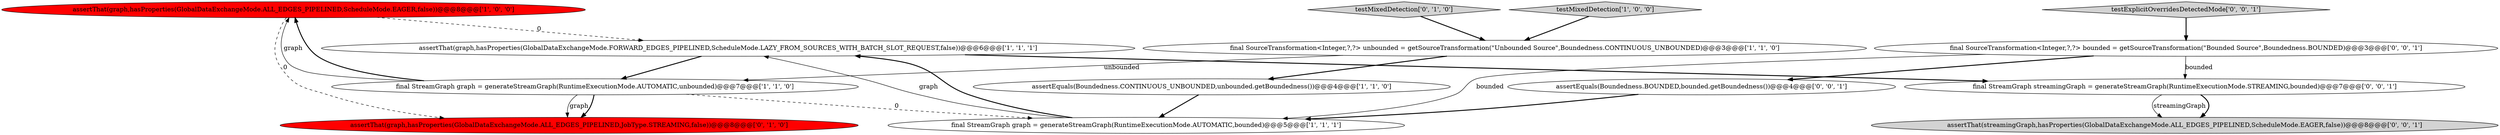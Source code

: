 digraph {
8 [style = filled, label = "assertThat(graph,hasProperties(GlobalDataExchangeMode.ALL_EDGES_PIPELINED,JobType.STREAMING,false))@@@8@@@['0', '1', '0']", fillcolor = red, shape = ellipse image = "AAA1AAABBB2BBB"];
13 [style = filled, label = "final SourceTransformation<Integer,?,?> bounded = getSourceTransformation(\"Bounded Source\",Boundedness.BOUNDED)@@@3@@@['0', '0', '1']", fillcolor = white, shape = ellipse image = "AAA0AAABBB3BBB"];
5 [style = filled, label = "assertThat(graph,hasProperties(GlobalDataExchangeMode.ALL_EDGES_PIPELINED,ScheduleMode.EAGER,false))@@@8@@@['1', '0', '0']", fillcolor = red, shape = ellipse image = "AAA1AAABBB1BBB"];
9 [style = filled, label = "assertThat(streamingGraph,hasProperties(GlobalDataExchangeMode.ALL_EDGES_PIPELINED,ScheduleMode.EAGER,false))@@@8@@@['0', '0', '1']", fillcolor = lightgray, shape = ellipse image = "AAA0AAABBB3BBB"];
3 [style = filled, label = "assertEquals(Boundedness.CONTINUOUS_UNBOUNDED,unbounded.getBoundedness())@@@4@@@['1', '1', '0']", fillcolor = white, shape = ellipse image = "AAA0AAABBB1BBB"];
0 [style = filled, label = "final StreamGraph graph = generateStreamGraph(RuntimeExecutionMode.AUTOMATIC,bounded)@@@5@@@['1', '1', '1']", fillcolor = white, shape = ellipse image = "AAA0AAABBB1BBB"];
6 [style = filled, label = "assertThat(graph,hasProperties(GlobalDataExchangeMode.FORWARD_EDGES_PIPELINED,ScheduleMode.LAZY_FROM_SOURCES_WITH_BATCH_SLOT_REQUEST,false))@@@6@@@['1', '1', '1']", fillcolor = white, shape = ellipse image = "AAA0AAABBB1BBB"];
2 [style = filled, label = "final SourceTransformation<Integer,?,?> unbounded = getSourceTransformation(\"Unbounded Source\",Boundedness.CONTINUOUS_UNBOUNDED)@@@3@@@['1', '1', '0']", fillcolor = white, shape = ellipse image = "AAA0AAABBB1BBB"];
7 [style = filled, label = "testMixedDetection['0', '1', '0']", fillcolor = lightgray, shape = diamond image = "AAA0AAABBB2BBB"];
11 [style = filled, label = "final StreamGraph streamingGraph = generateStreamGraph(RuntimeExecutionMode.STREAMING,bounded)@@@7@@@['0', '0', '1']", fillcolor = white, shape = ellipse image = "AAA0AAABBB3BBB"];
1 [style = filled, label = "testMixedDetection['1', '0', '0']", fillcolor = lightgray, shape = diamond image = "AAA0AAABBB1BBB"];
12 [style = filled, label = "assertEquals(Boundedness.BOUNDED,bounded.getBoundedness())@@@4@@@['0', '0', '1']", fillcolor = white, shape = ellipse image = "AAA0AAABBB3BBB"];
10 [style = filled, label = "testExplicitOverridesDetectedMode['0', '0', '1']", fillcolor = lightgray, shape = diamond image = "AAA0AAABBB3BBB"];
4 [style = filled, label = "final StreamGraph graph = generateStreamGraph(RuntimeExecutionMode.AUTOMATIC,unbounded)@@@7@@@['1', '1', '0']", fillcolor = white, shape = ellipse image = "AAA0AAABBB1BBB"];
13->0 [style = solid, label="bounded"];
0->6 [style = bold, label=""];
4->5 [style = solid, label="graph"];
2->3 [style = bold, label=""];
4->0 [style = dashed, label="0"];
4->8 [style = solid, label="graph"];
11->9 [style = bold, label=""];
12->0 [style = bold, label=""];
3->0 [style = bold, label=""];
6->4 [style = bold, label=""];
2->4 [style = solid, label="unbounded"];
13->12 [style = bold, label=""];
11->9 [style = solid, label="streamingGraph"];
5->6 [style = dashed, label="0"];
10->13 [style = bold, label=""];
7->2 [style = bold, label=""];
6->11 [style = bold, label=""];
5->8 [style = dashed, label="0"];
4->8 [style = bold, label=""];
13->11 [style = solid, label="bounded"];
1->2 [style = bold, label=""];
4->5 [style = bold, label=""];
0->6 [style = solid, label="graph"];
}

